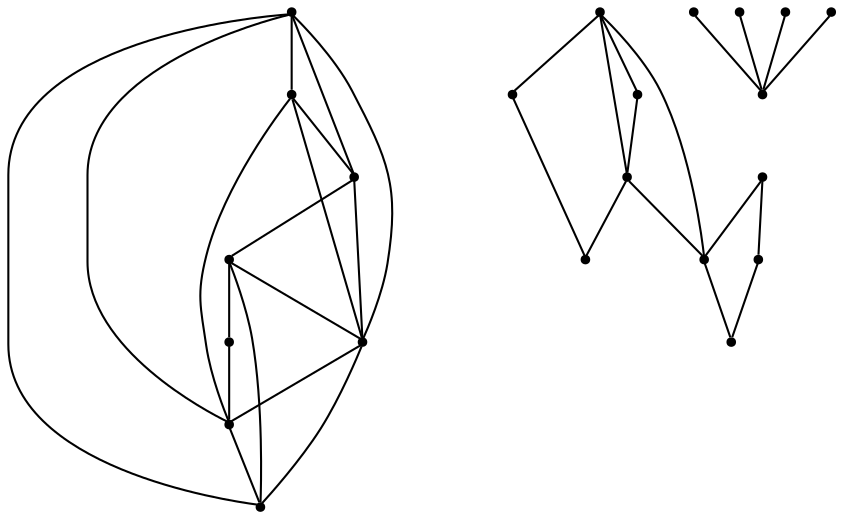 graph {
  node [shape=point,comment="{\"directed\":false,\"doi\":\"10.1007/978-3-540-77537-9_35\",\"figure\":\"7\"}"]

  v0 [pos="1516.5946402616278,2005.7613690694175"]
  v1 [pos="1486.589007994186,2065.761375427246"]
  v2 [pos="1486.589007994186,1840.761375427246"]
  v3 [pos="1486.589007994186,2005.7613690694175"]
  v4 [pos="1321.558316678779,1885.7613881429038"]
  v5 [pos="1471.5862236555233,1810.7613881429038"]
  v6 [pos="1366.5667332848836,2125.761381785075"]
  v7 [pos="1351.5639171511627,2080.7613690694175"]
  v8 [pos="1066.5108875363371,1915.761375427246"]
  v9 [pos="1351.5639171511627,1855.7613690694175"]
  v10 [pos="1336.5611010174418,1840.761375427246"]
  v11 [pos="1336.5611010174418,2020.7613945007326"]
  v12 [pos="1006.499718386628,1855.7613690694175"]
  v13 [pos="1306.5555641351743,2035.7613881429038"]
  v14 [pos="1246.5443631904068,1870.7613945007326"]
  v15 [pos="1216.5388263081395,1840.761375427246"]
  v16 [pos="1156.5276571584304,2020.7613945007326"]
  v17 [pos="1186.5331940406977,1795.7613945007324"]
  v18 [pos="1186.5331940406977,1840.761375427246"]
  v19 [pos="1036.5053029614826,1885.7613881429038"]
  v20 [pos="1156.5276571584304,1825.761381785075"]
  v21 [pos="1321.558316678779,2065.761375427246"]

  v0 -- v1 [id="-1",pos="1516.5946402616278,2005.7613690694175 1486.589007994186,2065.761375427246 1486.589007994186,2065.761375427246 1486.589007994186,2065.761375427246"]
  v0 -- v2 [id="-2",pos="1516.5946402616278,2005.7613690694175 1486.589007994186,1840.761375427246 1486.589007994186,1840.761375427246 1486.589007994186,1840.761375427246"]
  v19 -- v21 [id="-3",pos="1036.5053029614826,1885.7613881429038 1321.558316678779,2065.761375427246 1321.558316678779,2065.761375427246 1321.558316678779,2065.761375427246"]
  v8 -- v21 [id="-4",pos="1066.5108875363371,1915.761375427246 1321.558316678779,2065.761375427246 1321.558316678779,2065.761375427246 1321.558316678779,2065.761375427246"]
  v3 -- v2 [id="-5",pos="1486.589007994186,2005.7613690694175 1486.589007994186,1840.761375427246 1486.589007994186,1840.761375427246 1486.589007994186,1840.761375427246"]
  v3 -- v0 [id="-6",pos="1486.589007994186,2005.7613690694175 1516.5946402616278,2005.7613690694175 1516.5946402616278,2005.7613690694175 1516.5946402616278,2005.7613690694175"]
  v1 -- v3 [id="-7",pos="1486.589007994186,2065.761375427246 1486.589007994186,2005.7613690694175 1486.589007994186,2005.7613690694175 1486.589007994186,2005.7613690694175"]
  v1 -- v4 [id="-8",pos="1486.589007994186,2065.761375427246 1321.558316678779,1885.7613881429038 1321.558316678779,1885.7613881429038 1321.558316678779,1885.7613881429038"]
  v5 -- v3 [id="-9",pos="1471.5862236555233,1810.7613881429038 1486.589007994186,2005.7613690694175 1486.589007994186,2005.7613690694175 1486.589007994186,2005.7613690694175"]
  v16 -- v6 [id="-10",pos="1156.5276571584304,2020.7613945007326 1366.5667332848836,2125.761381785075 1366.5667332848836,2125.761381785075 1366.5667332848836,2125.761381785075"]
  v20 -- v12 [id="-11",pos="1156.5276571584304,1825.761381785075 1006.499718386628,1855.7613690694175 1006.499718386628,1855.7613690694175 1006.499718386628,1855.7613690694175"]
  v6 -- v7 [id="-13",pos="1366.5667332848836,2125.761381785075 1351.5639171511627,2080.7613690694175 1351.5639171511627,2080.7613690694175 1351.5639171511627,2080.7613690694175"]
  v18 -- v19 [id="-14",pos="1186.5331940406977,1840.761375427246 1036.5053029614826,1885.7613881429038 1036.5053029614826,1885.7613881429038 1036.5053029614826,1885.7613881429038"]
  v18 -- v8 [id="-15",pos="1186.5331940406977,1840.761375427246 1066.5108875363371,1915.761375427246 1066.5108875363371,1915.761375427246 1066.5108875363371,1915.761375427246"]
  v17 -- v12 [id="-16",pos="1186.5331940406977,1795.7613945007324 1006.499718386628,1855.7613690694175 1006.499718386628,1855.7613690694175 1006.499718386628,1855.7613690694175"]
  v6 -- v8 [id="-19",pos="1366.5667332848836,2125.761381785075 1066.5108875363371,1915.761375427246 1066.5108875363371,1915.761375427246 1066.5108875363371,1915.761375427246"]
  v9 -- v1 [id="-20",pos="1351.5639171511627,1855.7613690694175 1486.589007994186,2065.761375427246 1486.589007994186,2065.761375427246 1486.589007994186,2065.761375427246"]
  v9 -- v3 [id="-21",pos="1351.5639171511627,1855.7613690694175 1486.589007994186,2005.7613690694175 1486.589007994186,2005.7613690694175 1486.589007994186,2005.7613690694175"]
  v15 -- v14 [id="-23",pos="1216.5388263081395,1840.761375427246 1246.5443631904068,1870.7613945007326 1246.5443631904068,1870.7613945007326 1246.5443631904068,1870.7613945007326"]
  v15 -- v6 [id="-24",pos="1216.5388263081395,1840.761375427246 1366.5667332848836,2125.761381785075 1366.5667332848836,2125.761381785075 1366.5667332848836,2125.761381785075"]
  v15 -- v8 [id="-25",pos="1216.5388263081395,1840.761375427246 1066.5108875363371,1915.761375427246 1066.5108875363371,1915.761375427246 1066.5108875363371,1915.761375427246"]
  v15 -- v16 [id="-26",pos="1216.5388263081395,1840.761375427246 1156.5276571584304,2020.7613945007326 1156.5276571584304,2020.7613945007326 1156.5276571584304,2020.7613945007326"]
  v9 -- v2 [id="-27",pos="1351.5639171511627,1855.7613690694175 1486.589007994186,1840.761375427246 1486.589007994186,1840.761375427246 1486.589007994186,1840.761375427246"]
  v9 -- v0 [id="-29",pos="1351.5639171511627,1855.7613690694175 1516.5946402616278,2005.7613690694175 1516.5946402616278,2005.7613690694175 1516.5946402616278,2005.7613690694175"]
  v14 -- v7 [id="-30",pos="1246.5443631904068,1870.7613945007326 1351.5639171511627,2080.7613690694175 1351.5639171511627,2080.7613690694175 1351.5639171511627,2080.7613690694175"]
  v10 -- v9 [id="-31",pos="1336.5611010174418,1840.761375427246 1351.5639171511627,1855.7613690694175 1351.5639171511627,1855.7613690694175 1351.5639171511627,1855.7613690694175"]
  v10 -- v5 [id="-34",pos="1336.5611010174418,1840.761375427246 1471.5862236555233,1810.7613881429038 1471.5862236555233,1810.7613881429038 1471.5862236555233,1810.7613881429038"]
  v13 -- v12 [id="-36",pos="1306.5555641351743,2035.7613881429038 1006.499718386628,1855.7613690694175 1006.499718386628,1855.7613690694175 1006.499718386628,1855.7613690694175"]
  v4 -- v9 [id="-37",pos="1321.558316678779,1885.7613881429038 1351.5639171511627,1855.7613690694175 1351.5639171511627,1855.7613690694175 1351.5639171511627,1855.7613690694175"]
  v4 -- v10 [id="-38",pos="1321.558316678779,1885.7613881429038 1336.5611010174418,1840.761375427246 1336.5611010174418,1840.761375427246 1336.5611010174418,1840.761375427246"]
  v4 -- v0 [id="-39",pos="1321.558316678779,1885.7613881429038 1516.5946402616278,2005.7613690694175 1516.5946402616278,2005.7613690694175 1516.5946402616278,2005.7613690694175"]
  v11 -- v12 [id="-42",pos="1336.5611010174418,2020.7613945007326 1006.499718386628,1855.7613690694175 1006.499718386628,1855.7613690694175 1006.499718386628,1855.7613690694175"]
  v10 -- v2 [id="-44",pos="1336.5611010174418,1840.761375427246 1486.589007994186,1840.761375427246 1486.589007994186,1840.761375427246 1486.589007994186,1840.761375427246"]
}